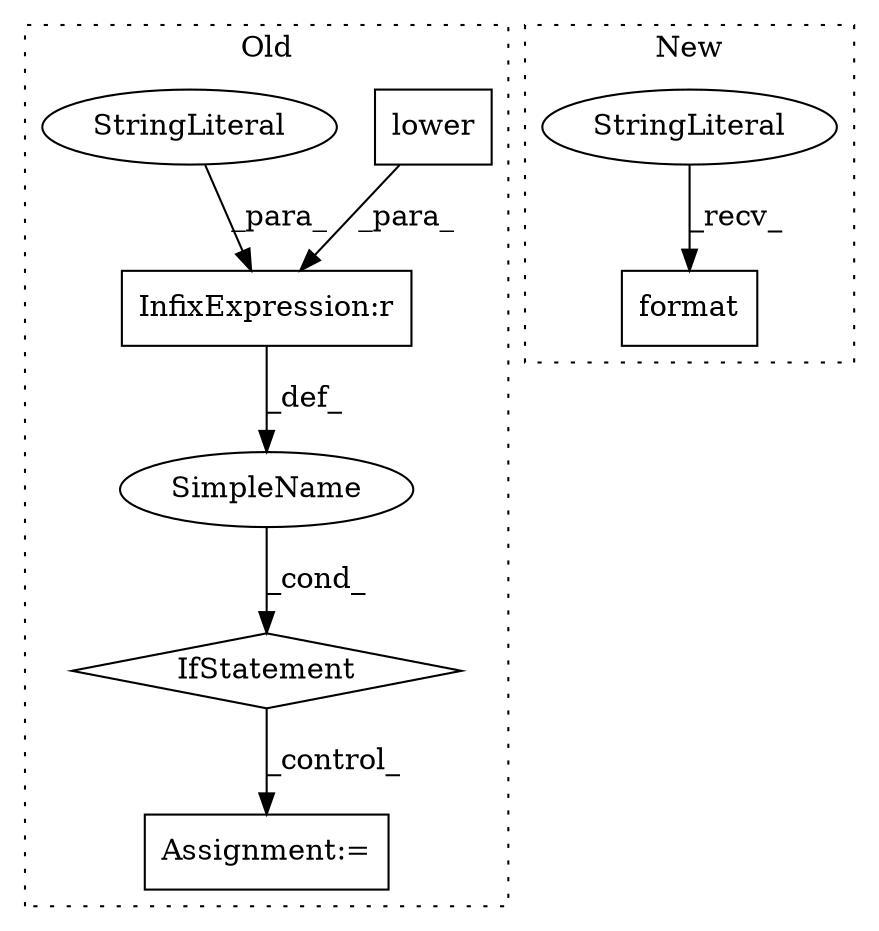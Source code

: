 digraph G {
subgraph cluster0 {
1 [label="lower" a="32" s="1510" l="7" shape="box"];
4 [label="IfStatement" a="25" s="1498,1533" l="4,2" shape="diamond"];
5 [label="InfixExpression:r" a="27" s="1517" l="4" shape="box"];
6 [label="StringLiteral" a="45" s="1521" l="7" shape="ellipse"];
7 [label="SimpleName" a="42" s="" l="" shape="ellipse"];
8 [label="Assignment:=" a="7" s="1548" l="1" shape="box"];
label = "Old";
style="dotted";
}
subgraph cluster1 {
2 [label="format" a="32" s="1558,1583" l="7,1" shape="box"];
3 [label="StringLiteral" a="45" s="1551" l="6" shape="ellipse"];
label = "New";
style="dotted";
}
1 -> 5 [label="_para_"];
3 -> 2 [label="_recv_"];
4 -> 8 [label="_control_"];
5 -> 7 [label="_def_"];
6 -> 5 [label="_para_"];
7 -> 4 [label="_cond_"];
}